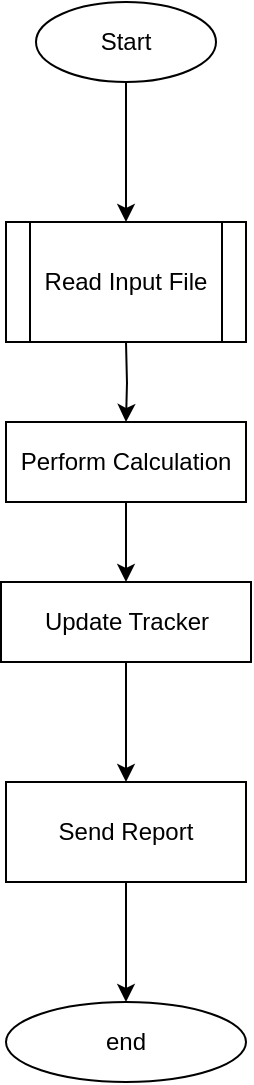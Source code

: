 <mxfile version="13.8.0" type="github" pages="2">
  <diagram id="FYpWJPQytjL7tUGsdRTU" name="Main">
    <mxGraphModel dx="1022" dy="1583" grid="1" gridSize="10" guides="1" tooltips="1" connect="1" arrows="1" fold="1" page="1" pageScale="1" pageWidth="850" pageHeight="1100" math="0" shadow="0">
      <root>
        <mxCell id="0" />
        <mxCell id="1" parent="0" />
        <mxCell id="cSg4KIhZFtfaLbcoXj7--2" value="" style="edgeStyle=orthogonalEdgeStyle;rounded=0;orthogonalLoop=1;jettySize=auto;html=1;" edge="1" parent="1" source="BskJ-WAjJVnQhyJ9geP2-1" target="cSg4KIhZFtfaLbcoXj7--1">
          <mxGeometry relative="1" as="geometry" />
        </mxCell>
        <mxCell id="BskJ-WAjJVnQhyJ9geP2-1" value="Start" style="ellipse;whiteSpace=wrap;html=1;" parent="1" vertex="1">
          <mxGeometry x="350" y="-50" width="90" height="40" as="geometry" />
        </mxCell>
        <mxCell id="BskJ-WAjJVnQhyJ9geP2-9" value="" style="edgeStyle=orthogonalEdgeStyle;rounded=0;orthogonalLoop=1;jettySize=auto;html=1;" parent="1" edge="1">
          <mxGeometry relative="1" as="geometry">
            <mxPoint x="395" y="120" as="sourcePoint" />
            <mxPoint x="395" y="160" as="targetPoint" />
          </mxGeometry>
        </mxCell>
        <mxCell id="BskJ-WAjJVnQhyJ9geP2-13" value="" style="edgeStyle=orthogonalEdgeStyle;rounded=0;orthogonalLoop=1;jettySize=auto;html=1;" parent="1" source="BskJ-WAjJVnQhyJ9geP2-5" target="BskJ-WAjJVnQhyJ9geP2-6" edge="1">
          <mxGeometry relative="1" as="geometry" />
        </mxCell>
        <mxCell id="BskJ-WAjJVnQhyJ9geP2-5" value="Perform Calculation" style="rounded=0;whiteSpace=wrap;html=1;" parent="1" vertex="1">
          <mxGeometry x="335" y="160" width="120" height="40" as="geometry" />
        </mxCell>
        <mxCell id="cSg4KIhZFtfaLbcoXj7--4" value="" style="edgeStyle=orthogonalEdgeStyle;rounded=0;orthogonalLoop=1;jettySize=auto;html=1;" edge="1" parent="1" source="BskJ-WAjJVnQhyJ9geP2-6" target="cSg4KIhZFtfaLbcoXj7--3">
          <mxGeometry relative="1" as="geometry" />
        </mxCell>
        <mxCell id="BskJ-WAjJVnQhyJ9geP2-6" value="Update Tracker" style="rounded=0;whiteSpace=wrap;html=1;" parent="1" vertex="1">
          <mxGeometry x="332.5" y="240" width="125" height="40" as="geometry" />
        </mxCell>
        <mxCell id="BskJ-WAjJVnQhyJ9geP2-7" value="end" style="ellipse;whiteSpace=wrap;html=1;" parent="1" vertex="1">
          <mxGeometry x="335" y="450" width="120" height="40" as="geometry" />
        </mxCell>
        <mxCell id="cSg4KIhZFtfaLbcoXj7--1" value="Read Input File" style="shape=process;whiteSpace=wrap;html=1;backgroundOutline=1;" vertex="1" parent="1">
          <mxGeometry x="335" y="60" width="120" height="60" as="geometry" />
        </mxCell>
        <mxCell id="cSg4KIhZFtfaLbcoXj7--5" value="" style="edgeStyle=orthogonalEdgeStyle;rounded=0;orthogonalLoop=1;jettySize=auto;html=1;" edge="1" parent="1" source="cSg4KIhZFtfaLbcoXj7--3" target="BskJ-WAjJVnQhyJ9geP2-7">
          <mxGeometry relative="1" as="geometry" />
        </mxCell>
        <mxCell id="cSg4KIhZFtfaLbcoXj7--3" value="Send Report" style="rounded=0;whiteSpace=wrap;html=1;" vertex="1" parent="1">
          <mxGeometry x="335" y="340" width="120" height="50" as="geometry" />
        </mxCell>
      </root>
    </mxGraphModel>
  </diagram>
  <diagram id="iMqrAXQJjeTH-tUl5RFJ" name="Read I/P Files">
    <mxGraphModel dx="1022" dy="1583" grid="1" gridSize="10" guides="1" tooltips="1" connect="1" arrows="1" fold="1" page="1" pageScale="1" pageWidth="850" pageHeight="1100" math="0" shadow="0">
      <root>
        <mxCell id="hU-miq3bhoV0gjMJkw_J-0" />
        <mxCell id="hU-miq3bhoV0gjMJkw_J-1" parent="hU-miq3bhoV0gjMJkw_J-0" />
        <mxCell id="hU-miq3bhoV0gjMJkw_J-10" value="" style="edgeStyle=orthogonalEdgeStyle;rounded=0;orthogonalLoop=1;jettySize=auto;html=1;" parent="hU-miq3bhoV0gjMJkw_J-1" source="hU-miq3bhoV0gjMJkw_J-2" target="hU-miq3bhoV0gjMJkw_J-3" edge="1">
          <mxGeometry relative="1" as="geometry" />
        </mxCell>
        <mxCell id="hU-miq3bhoV0gjMJkw_J-2" value="Read Files from folder" style="rounded=0;whiteSpace=wrap;html=1;" parent="hU-miq3bhoV0gjMJkw_J-1" vertex="1">
          <mxGeometry x="302.5" y="30" width="120" height="50" as="geometry" />
        </mxCell>
        <mxCell id="hU-miq3bhoV0gjMJkw_J-11" value="" style="edgeStyle=orthogonalEdgeStyle;rounded=0;orthogonalLoop=1;jettySize=auto;html=1;" parent="hU-miq3bhoV0gjMJkw_J-1" source="hU-miq3bhoV0gjMJkw_J-3" target="hU-miq3bhoV0gjMJkw_J-7" edge="1">
          <mxGeometry relative="1" as="geometry" />
        </mxCell>
        <mxCell id="6PBY4YuJr4bOmxWnTYwg-1" value="" style="edgeStyle=orthogonalEdgeStyle;rounded=0;orthogonalLoop=1;jettySize=auto;html=1;" edge="1" parent="hU-miq3bhoV0gjMJkw_J-1" source="hU-miq3bhoV0gjMJkw_J-3" target="6PBY4YuJr4bOmxWnTYwg-0">
          <mxGeometry relative="1" as="geometry" />
        </mxCell>
        <mxCell id="hU-miq3bhoV0gjMJkw_J-3" value="Check if any file exist?" style="rhombus;whiteSpace=wrap;html=1;" parent="hU-miq3bhoV0gjMJkw_J-1" vertex="1">
          <mxGeometry x="305" y="120" width="115" height="50" as="geometry" />
        </mxCell>
        <mxCell id="6PBY4YuJr4bOmxWnTYwg-6" value="" style="edgeStyle=orthogonalEdgeStyle;rounded=0;orthogonalLoop=1;jettySize=auto;html=1;" edge="1" parent="hU-miq3bhoV0gjMJkw_J-1" source="hU-miq3bhoV0gjMJkw_J-5" target="6PBY4YuJr4bOmxWnTYwg-4">
          <mxGeometry relative="1" as="geometry" />
        </mxCell>
        <mxCell id="hU-miq3bhoV0gjMJkw_J-5" value="Loop through Files" style="shape=loopLimit;whiteSpace=wrap;html=1;direction=west;" parent="hU-miq3bhoV0gjMJkw_J-1" vertex="1">
          <mxGeometry x="311" y="330" width="100" height="30" as="geometry" />
        </mxCell>
        <mxCell id="hU-miq3bhoV0gjMJkw_J-6" value="Loop through Files" style="shape=loopLimit;whiteSpace=wrap;html=1;direction=east;" parent="hU-miq3bhoV0gjMJkw_J-1" vertex="1">
          <mxGeometry x="312.5" y="200" width="100" height="30" as="geometry" />
        </mxCell>
        <mxCell id="hU-miq3bhoV0gjMJkw_J-12" value="" style="edgeStyle=orthogonalEdgeStyle;rounded=0;orthogonalLoop=1;jettySize=auto;html=1;" parent="hU-miq3bhoV0gjMJkw_J-1" source="hU-miq3bhoV0gjMJkw_J-7" target="hU-miq3bhoV0gjMJkw_J-5" edge="1">
          <mxGeometry relative="1" as="geometry" />
        </mxCell>
        <mxCell id="hU-miq3bhoV0gjMJkw_J-7" value="Read Data" style="rounded=0;whiteSpace=wrap;html=1;" parent="hU-miq3bhoV0gjMJkw_J-1" vertex="1">
          <mxGeometry x="312.5" y="260" width="97" height="30" as="geometry" />
        </mxCell>
        <mxCell id="hU-miq3bhoV0gjMJkw_J-9" value="" style="edgeStyle=orthogonalEdgeStyle;rounded=0;orthogonalLoop=1;jettySize=auto;html=1;" parent="hU-miq3bhoV0gjMJkw_J-1" source="hU-miq3bhoV0gjMJkw_J-8" target="hU-miq3bhoV0gjMJkw_J-2" edge="1">
          <mxGeometry relative="1" as="geometry" />
        </mxCell>
        <mxCell id="hU-miq3bhoV0gjMJkw_J-8" value="Start" style="ellipse;whiteSpace=wrap;html=1;" parent="hU-miq3bhoV0gjMJkw_J-1" vertex="1">
          <mxGeometry x="302.5" y="-60" width="120" height="40" as="geometry" />
        </mxCell>
        <mxCell id="hU-miq3bhoV0gjMJkw_J-13" value="End" style="ellipse;whiteSpace=wrap;html=1;" parent="hU-miq3bhoV0gjMJkw_J-1" vertex="1">
          <mxGeometry x="310" y="620" width="101" height="40" as="geometry" />
        </mxCell>
        <mxCell id="6PBY4YuJr4bOmxWnTYwg-3" value="" style="edgeStyle=orthogonalEdgeStyle;rounded=0;orthogonalLoop=1;jettySize=auto;html=1;" edge="1" parent="hU-miq3bhoV0gjMJkw_J-1" source="6PBY4YuJr4bOmxWnTYwg-0" target="6PBY4YuJr4bOmxWnTYwg-2">
          <mxGeometry relative="1" as="geometry" />
        </mxCell>
        <mxCell id="6PBY4YuJr4bOmxWnTYwg-0" value="Send Biz Exception Email" style="rounded=0;whiteSpace=wrap;html=1;" vertex="1" parent="hU-miq3bhoV0gjMJkw_J-1">
          <mxGeometry x="480" y="122.5" width="120" height="45" as="geometry" />
        </mxCell>
        <mxCell id="6PBY4YuJr4bOmxWnTYwg-2" value="End" style="ellipse;whiteSpace=wrap;html=1;" vertex="1" parent="hU-miq3bhoV0gjMJkw_J-1">
          <mxGeometry x="710" y="120" width="100" height="50" as="geometry" />
        </mxCell>
        <mxCell id="6PBY4YuJr4bOmxWnTYwg-8" value="" style="edgeStyle=orthogonalEdgeStyle;rounded=0;orthogonalLoop=1;jettySize=auto;html=1;" edge="1" parent="hU-miq3bhoV0gjMJkw_J-1" source="6PBY4YuJr4bOmxWnTYwg-4" target="6PBY4YuJr4bOmxWnTYwg-7">
          <mxGeometry relative="1" as="geometry" />
        </mxCell>
        <mxCell id="6PBY4YuJr4bOmxWnTYwg-4" value="Loop through Collection" style="shape=loopLimit;whiteSpace=wrap;html=1;direction=east;" vertex="1" parent="hU-miq3bhoV0gjMJkw_J-1">
          <mxGeometry x="311" y="400" width="100" height="30" as="geometry" />
        </mxCell>
        <mxCell id="6PBY4YuJr4bOmxWnTYwg-10" value="" style="edgeStyle=orthogonalEdgeStyle;rounded=0;orthogonalLoop=1;jettySize=auto;html=1;" edge="1" parent="hU-miq3bhoV0gjMJkw_J-1" source="6PBY4YuJr4bOmxWnTYwg-5" target="hU-miq3bhoV0gjMJkw_J-13">
          <mxGeometry relative="1" as="geometry" />
        </mxCell>
        <mxCell id="6PBY4YuJr4bOmxWnTYwg-5" value="Loop through Collection" style="shape=loopLimit;whiteSpace=wrap;html=1;direction=west;" vertex="1" parent="hU-miq3bhoV0gjMJkw_J-1">
          <mxGeometry x="311" y="540" width="100" height="30" as="geometry" />
        </mxCell>
        <mxCell id="6PBY4YuJr4bOmxWnTYwg-9" value="" style="edgeStyle=orthogonalEdgeStyle;rounded=0;orthogonalLoop=1;jettySize=auto;html=1;" edge="1" parent="hU-miq3bhoV0gjMJkw_J-1" source="6PBY4YuJr4bOmxWnTYwg-7" target="6PBY4YuJr4bOmxWnTYwg-5">
          <mxGeometry relative="1" as="geometry" />
        </mxCell>
        <mxCell id="6PBY4YuJr4bOmxWnTYwg-7" value="Write to master tracker" style="rounded=0;whiteSpace=wrap;html=1;" vertex="1" parent="hU-miq3bhoV0gjMJkw_J-1">
          <mxGeometry x="301" y="470" width="120" height="30" as="geometry" />
        </mxCell>
      </root>
    </mxGraphModel>
  </diagram>
</mxfile>
